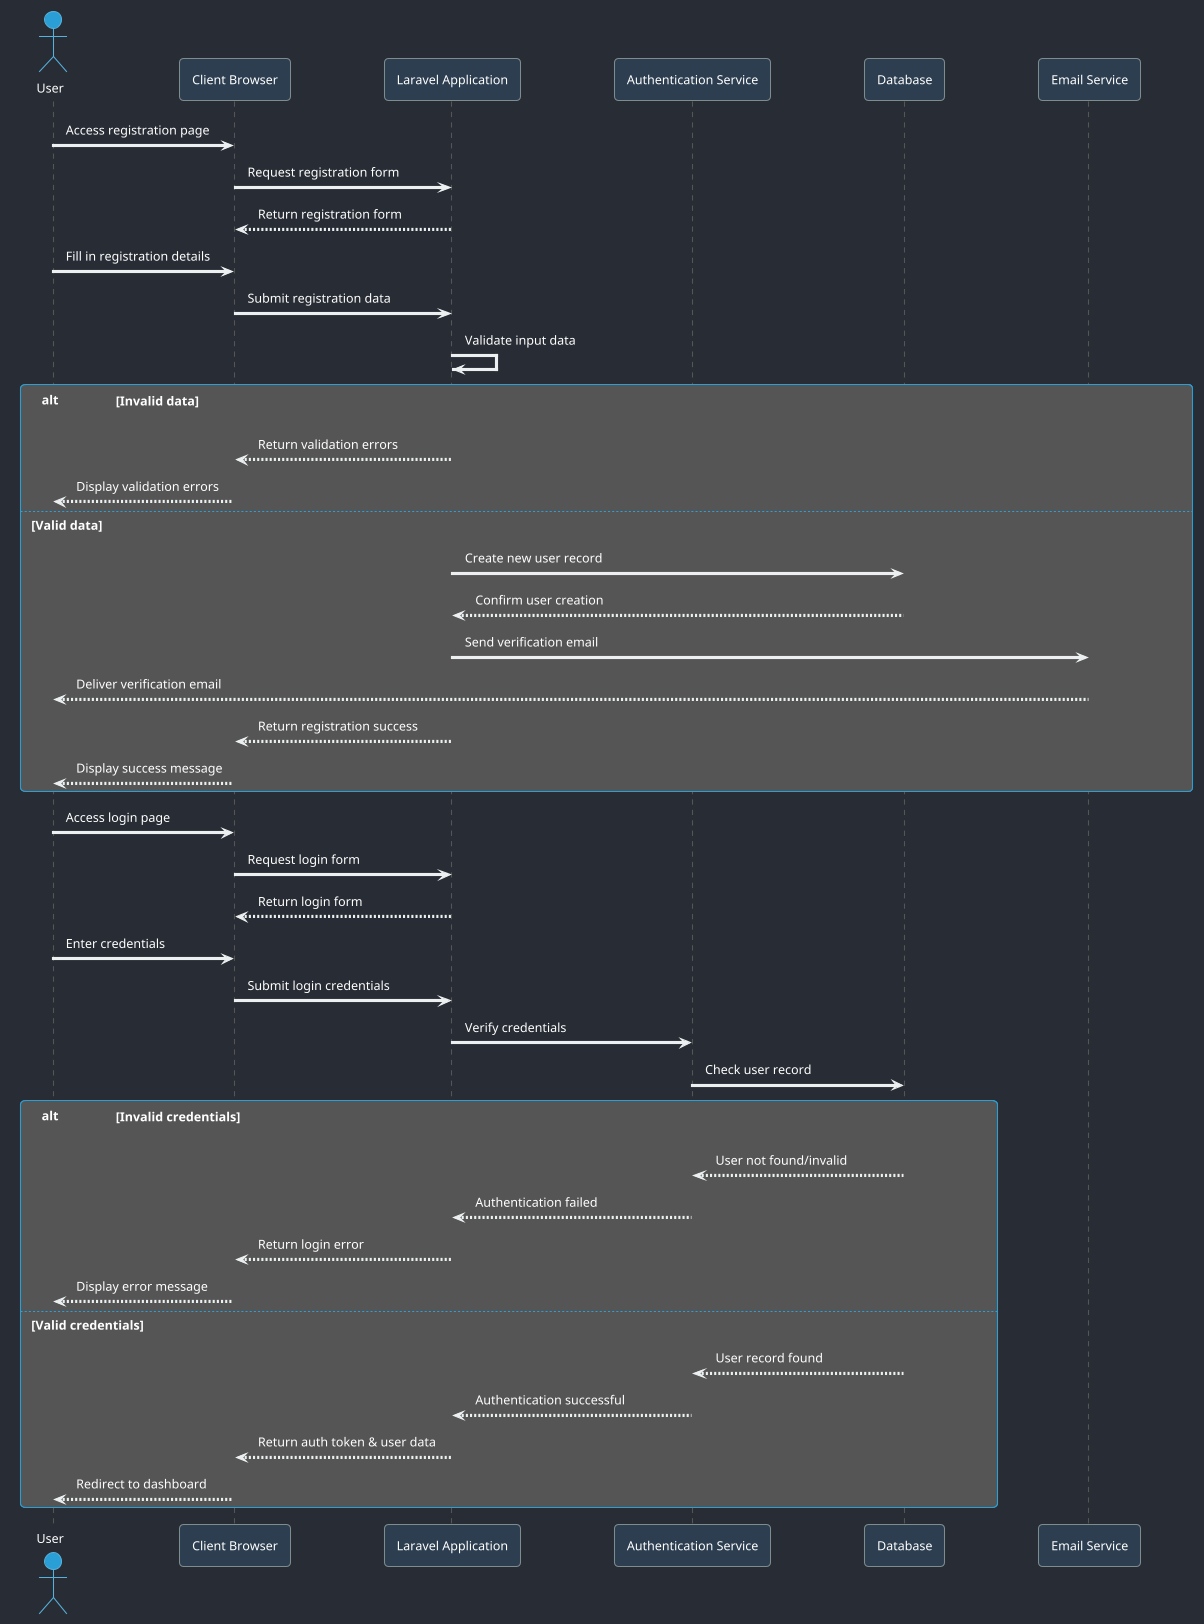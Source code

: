 @startuml User Registration and Authentication (Dark Mode)

' Dark mode theme
!theme cyborg
skinparam backgroundColor #282c34
skinparam ArrowColor #ecf0f1
skinparam shadowing false
skinparam DefaultFontColor #FFFFFF

' Define styles
skinparam participant {
    BackgroundColor #2c3e50
    BorderColor #7f8c8d
    FontColor #FFFFFF
}

' Participants
actor User
participant Client as "Client Browser"
participant App as "Laravel Application"
participant Auth as "Authentication Service"
participant DB as "Database"
participant Email as "Email Service"

' Sequence
User -> Client: Access registration page
Client -> App: Request registration form
App --> Client: Return registration form
User -> Client: Fill in registration details
Client -> App: Submit registration data
App -> App: Validate input data

alt Invalid data
    App --> Client: Return validation errors
    Client --> User: Display validation errors
else Valid data
    App -> DB: Create new user record
    DB --> App: Confirm user creation
    App -> Email: Send verification email
    Email --> User: Deliver verification email
    App --> Client: Return registration success
    Client --> User: Display success message
end

User -> Client: Access login page
Client -> App: Request login form
App --> Client: Return login form
User -> Client: Enter credentials
Client -> App: Submit login credentials
App -> Auth: Verify credentials
Auth -> DB: Check user record

alt Invalid credentials
    DB --> Auth: User not found/invalid
    Auth --> App: Authentication failed
    App --> Client: Return login error
    Client --> User: Display error message
else Valid credentials
    DB --> Auth: User record found
    Auth --> App: Authentication successful
    App --> Client: Return auth token & user data
    Client --> User: Redirect to dashboard
end

@enduml
